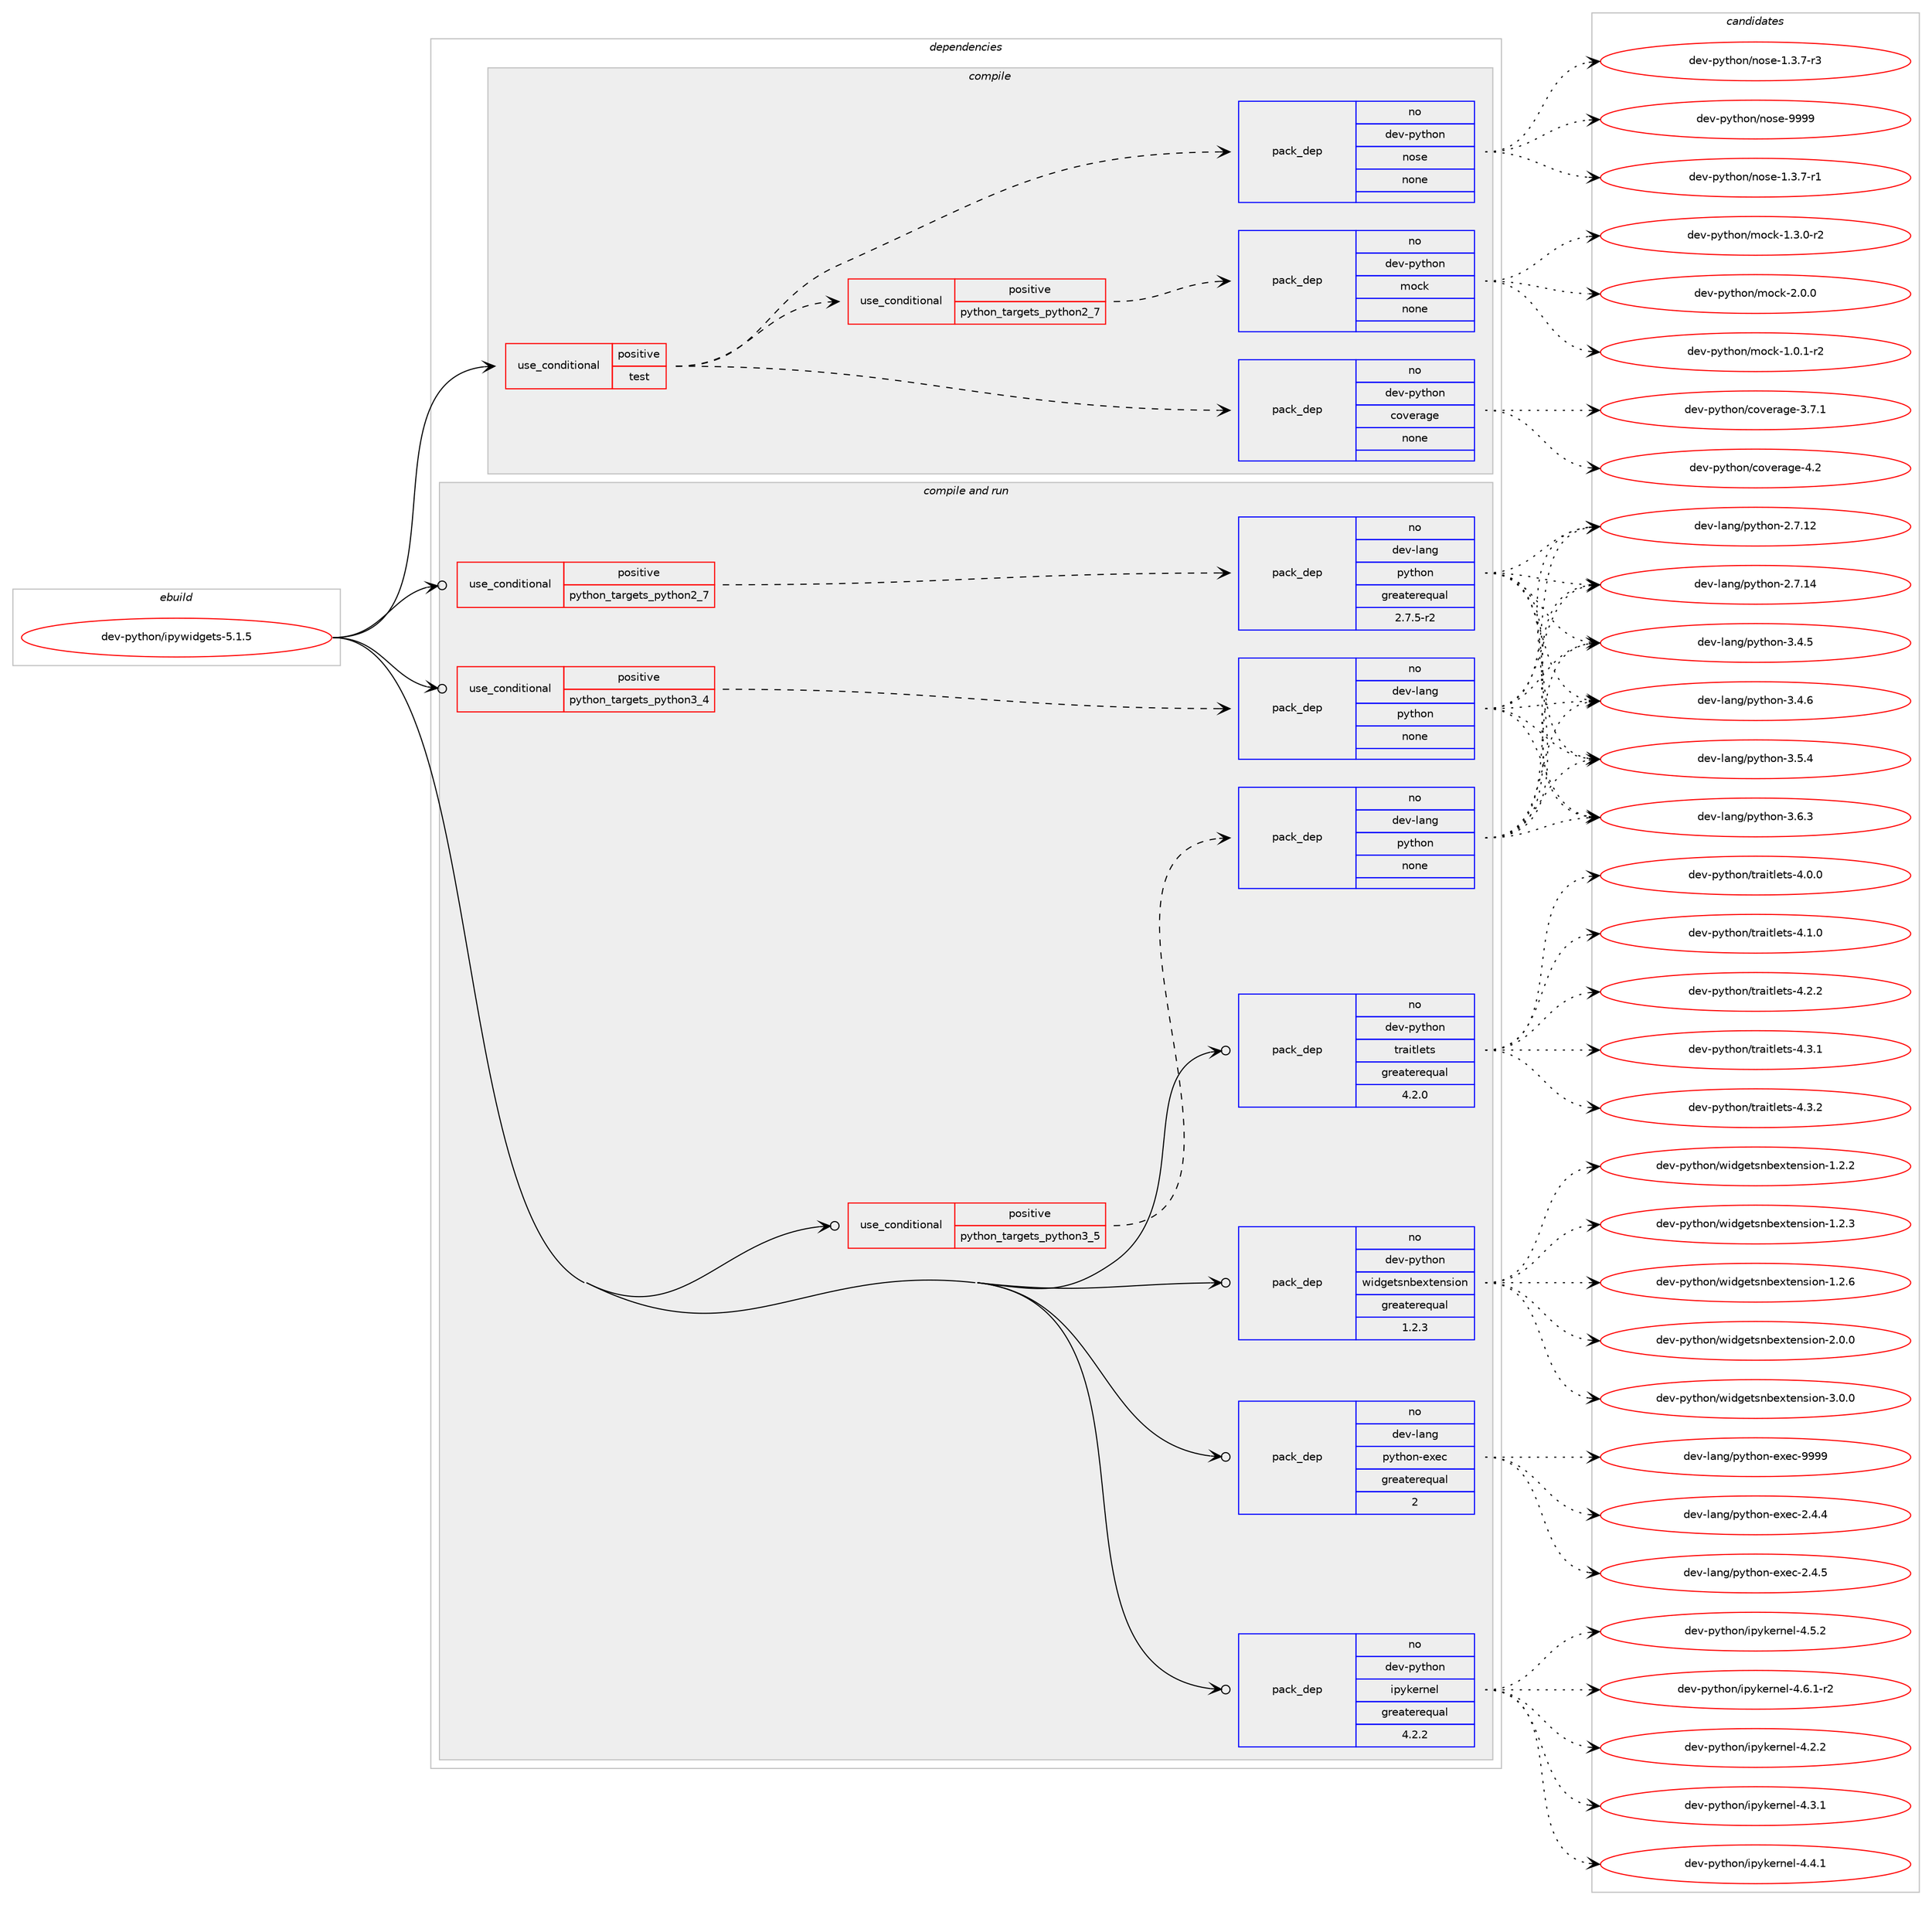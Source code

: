 digraph prolog {

# *************
# Graph options
# *************

newrank=true;
concentrate=true;
compound=true;
graph [rankdir=LR,fontname=Helvetica,fontsize=10,ranksep=1.5];#, ranksep=2.5, nodesep=0.2];
edge  [arrowhead=vee];
node  [fontname=Helvetica,fontsize=10];

# **********
# The ebuild
# **********

subgraph cluster_leftcol {
color=gray;
rank=same;
label=<<i>ebuild</i>>;
id [label="dev-python/ipywidgets-5.1.5", color=red, width=4, href="../dev-python/ipywidgets-5.1.5.svg"];
}

# ****************
# The dependencies
# ****************

subgraph cluster_midcol {
color=gray;
label=<<i>dependencies</i>>;
subgraph cluster_compile {
fillcolor="#eeeeee";
style=filled;
label=<<i>compile</i>>;
subgraph cond34175 {
dependency161984 [label=<<TABLE BORDER="0" CELLBORDER="1" CELLSPACING="0" CELLPADDING="4"><TR><TD ROWSPAN="3" CELLPADDING="10">use_conditional</TD></TR><TR><TD>positive</TD></TR><TR><TD>test</TD></TR></TABLE>>, shape=none, color=red];
subgraph cond34176 {
dependency161985 [label=<<TABLE BORDER="0" CELLBORDER="1" CELLSPACING="0" CELLPADDING="4"><TR><TD ROWSPAN="3" CELLPADDING="10">use_conditional</TD></TR><TR><TD>positive</TD></TR><TR><TD>python_targets_python2_7</TD></TR></TABLE>>, shape=none, color=red];
subgraph pack123957 {
dependency161986 [label=<<TABLE BORDER="0" CELLBORDER="1" CELLSPACING="0" CELLPADDING="4" WIDTH="220"><TR><TD ROWSPAN="6" CELLPADDING="30">pack_dep</TD></TR><TR><TD WIDTH="110">no</TD></TR><TR><TD>dev-python</TD></TR><TR><TD>mock</TD></TR><TR><TD>none</TD></TR><TR><TD></TD></TR></TABLE>>, shape=none, color=blue];
}
dependency161985:e -> dependency161986:w [weight=20,style="dashed",arrowhead="vee"];
}
dependency161984:e -> dependency161985:w [weight=20,style="dashed",arrowhead="vee"];
subgraph pack123958 {
dependency161987 [label=<<TABLE BORDER="0" CELLBORDER="1" CELLSPACING="0" CELLPADDING="4" WIDTH="220"><TR><TD ROWSPAN="6" CELLPADDING="30">pack_dep</TD></TR><TR><TD WIDTH="110">no</TD></TR><TR><TD>dev-python</TD></TR><TR><TD>nose</TD></TR><TR><TD>none</TD></TR><TR><TD></TD></TR></TABLE>>, shape=none, color=blue];
}
dependency161984:e -> dependency161987:w [weight=20,style="dashed",arrowhead="vee"];
subgraph pack123959 {
dependency161988 [label=<<TABLE BORDER="0" CELLBORDER="1" CELLSPACING="0" CELLPADDING="4" WIDTH="220"><TR><TD ROWSPAN="6" CELLPADDING="30">pack_dep</TD></TR><TR><TD WIDTH="110">no</TD></TR><TR><TD>dev-python</TD></TR><TR><TD>coverage</TD></TR><TR><TD>none</TD></TR><TR><TD></TD></TR></TABLE>>, shape=none, color=blue];
}
dependency161984:e -> dependency161988:w [weight=20,style="dashed",arrowhead="vee"];
}
id:e -> dependency161984:w [weight=20,style="solid",arrowhead="vee"];
}
subgraph cluster_compileandrun {
fillcolor="#eeeeee";
style=filled;
label=<<i>compile and run</i>>;
subgraph cond34177 {
dependency161989 [label=<<TABLE BORDER="0" CELLBORDER="1" CELLSPACING="0" CELLPADDING="4"><TR><TD ROWSPAN="3" CELLPADDING="10">use_conditional</TD></TR><TR><TD>positive</TD></TR><TR><TD>python_targets_python2_7</TD></TR></TABLE>>, shape=none, color=red];
subgraph pack123960 {
dependency161990 [label=<<TABLE BORDER="0" CELLBORDER="1" CELLSPACING="0" CELLPADDING="4" WIDTH="220"><TR><TD ROWSPAN="6" CELLPADDING="30">pack_dep</TD></TR><TR><TD WIDTH="110">no</TD></TR><TR><TD>dev-lang</TD></TR><TR><TD>python</TD></TR><TR><TD>greaterequal</TD></TR><TR><TD>2.7.5-r2</TD></TR></TABLE>>, shape=none, color=blue];
}
dependency161989:e -> dependency161990:w [weight=20,style="dashed",arrowhead="vee"];
}
id:e -> dependency161989:w [weight=20,style="solid",arrowhead="odotvee"];
subgraph cond34178 {
dependency161991 [label=<<TABLE BORDER="0" CELLBORDER="1" CELLSPACING="0" CELLPADDING="4"><TR><TD ROWSPAN="3" CELLPADDING="10">use_conditional</TD></TR><TR><TD>positive</TD></TR><TR><TD>python_targets_python3_4</TD></TR></TABLE>>, shape=none, color=red];
subgraph pack123961 {
dependency161992 [label=<<TABLE BORDER="0" CELLBORDER="1" CELLSPACING="0" CELLPADDING="4" WIDTH="220"><TR><TD ROWSPAN="6" CELLPADDING="30">pack_dep</TD></TR><TR><TD WIDTH="110">no</TD></TR><TR><TD>dev-lang</TD></TR><TR><TD>python</TD></TR><TR><TD>none</TD></TR><TR><TD></TD></TR></TABLE>>, shape=none, color=blue];
}
dependency161991:e -> dependency161992:w [weight=20,style="dashed",arrowhead="vee"];
}
id:e -> dependency161991:w [weight=20,style="solid",arrowhead="odotvee"];
subgraph cond34179 {
dependency161993 [label=<<TABLE BORDER="0" CELLBORDER="1" CELLSPACING="0" CELLPADDING="4"><TR><TD ROWSPAN="3" CELLPADDING="10">use_conditional</TD></TR><TR><TD>positive</TD></TR><TR><TD>python_targets_python3_5</TD></TR></TABLE>>, shape=none, color=red];
subgraph pack123962 {
dependency161994 [label=<<TABLE BORDER="0" CELLBORDER="1" CELLSPACING="0" CELLPADDING="4" WIDTH="220"><TR><TD ROWSPAN="6" CELLPADDING="30">pack_dep</TD></TR><TR><TD WIDTH="110">no</TD></TR><TR><TD>dev-lang</TD></TR><TR><TD>python</TD></TR><TR><TD>none</TD></TR><TR><TD></TD></TR></TABLE>>, shape=none, color=blue];
}
dependency161993:e -> dependency161994:w [weight=20,style="dashed",arrowhead="vee"];
}
id:e -> dependency161993:w [weight=20,style="solid",arrowhead="odotvee"];
subgraph pack123963 {
dependency161995 [label=<<TABLE BORDER="0" CELLBORDER="1" CELLSPACING="0" CELLPADDING="4" WIDTH="220"><TR><TD ROWSPAN="6" CELLPADDING="30">pack_dep</TD></TR><TR><TD WIDTH="110">no</TD></TR><TR><TD>dev-lang</TD></TR><TR><TD>python-exec</TD></TR><TR><TD>greaterequal</TD></TR><TR><TD>2</TD></TR></TABLE>>, shape=none, color=blue];
}
id:e -> dependency161995:w [weight=20,style="solid",arrowhead="odotvee"];
subgraph pack123964 {
dependency161996 [label=<<TABLE BORDER="0" CELLBORDER="1" CELLSPACING="0" CELLPADDING="4" WIDTH="220"><TR><TD ROWSPAN="6" CELLPADDING="30">pack_dep</TD></TR><TR><TD WIDTH="110">no</TD></TR><TR><TD>dev-python</TD></TR><TR><TD>ipykernel</TD></TR><TR><TD>greaterequal</TD></TR><TR><TD>4.2.2</TD></TR></TABLE>>, shape=none, color=blue];
}
id:e -> dependency161996:w [weight=20,style="solid",arrowhead="odotvee"];
subgraph pack123965 {
dependency161997 [label=<<TABLE BORDER="0" CELLBORDER="1" CELLSPACING="0" CELLPADDING="4" WIDTH="220"><TR><TD ROWSPAN="6" CELLPADDING="30">pack_dep</TD></TR><TR><TD WIDTH="110">no</TD></TR><TR><TD>dev-python</TD></TR><TR><TD>traitlets</TD></TR><TR><TD>greaterequal</TD></TR><TR><TD>4.2.0</TD></TR></TABLE>>, shape=none, color=blue];
}
id:e -> dependency161997:w [weight=20,style="solid",arrowhead="odotvee"];
subgraph pack123966 {
dependency161998 [label=<<TABLE BORDER="0" CELLBORDER="1" CELLSPACING="0" CELLPADDING="4" WIDTH="220"><TR><TD ROWSPAN="6" CELLPADDING="30">pack_dep</TD></TR><TR><TD WIDTH="110">no</TD></TR><TR><TD>dev-python</TD></TR><TR><TD>widgetsnbextension</TD></TR><TR><TD>greaterequal</TD></TR><TR><TD>1.2.3</TD></TR></TABLE>>, shape=none, color=blue];
}
id:e -> dependency161998:w [weight=20,style="solid",arrowhead="odotvee"];
}
subgraph cluster_run {
fillcolor="#eeeeee";
style=filled;
label=<<i>run</i>>;
}
}

# **************
# The candidates
# **************

subgraph cluster_choices {
rank=same;
color=gray;
label=<<i>candidates</i>>;

subgraph choice123957 {
color=black;
nodesep=1;
choice1001011184511212111610411111047109111991074549464846494511450 [label="dev-python/mock-1.0.1-r2", color=red, width=4,href="../dev-python/mock-1.0.1-r2.svg"];
choice1001011184511212111610411111047109111991074549465146484511450 [label="dev-python/mock-1.3.0-r2", color=red, width=4,href="../dev-python/mock-1.3.0-r2.svg"];
choice100101118451121211161041111104710911199107455046484648 [label="dev-python/mock-2.0.0", color=red, width=4,href="../dev-python/mock-2.0.0.svg"];
dependency161986:e -> choice1001011184511212111610411111047109111991074549464846494511450:w [style=dotted,weight="100"];
dependency161986:e -> choice1001011184511212111610411111047109111991074549465146484511450:w [style=dotted,weight="100"];
dependency161986:e -> choice100101118451121211161041111104710911199107455046484648:w [style=dotted,weight="100"];
}
subgraph choice123958 {
color=black;
nodesep=1;
choice10010111845112121116104111110471101111151014549465146554511449 [label="dev-python/nose-1.3.7-r1", color=red, width=4,href="../dev-python/nose-1.3.7-r1.svg"];
choice10010111845112121116104111110471101111151014549465146554511451 [label="dev-python/nose-1.3.7-r3", color=red, width=4,href="../dev-python/nose-1.3.7-r3.svg"];
choice10010111845112121116104111110471101111151014557575757 [label="dev-python/nose-9999", color=red, width=4,href="../dev-python/nose-9999.svg"];
dependency161987:e -> choice10010111845112121116104111110471101111151014549465146554511449:w [style=dotted,weight="100"];
dependency161987:e -> choice10010111845112121116104111110471101111151014549465146554511451:w [style=dotted,weight="100"];
dependency161987:e -> choice10010111845112121116104111110471101111151014557575757:w [style=dotted,weight="100"];
}
subgraph choice123959 {
color=black;
nodesep=1;
choice10010111845112121116104111110479911111810111497103101455146554649 [label="dev-python/coverage-3.7.1", color=red, width=4,href="../dev-python/coverage-3.7.1.svg"];
choice1001011184511212111610411111047991111181011149710310145524650 [label="dev-python/coverage-4.2", color=red, width=4,href="../dev-python/coverage-4.2.svg"];
dependency161988:e -> choice10010111845112121116104111110479911111810111497103101455146554649:w [style=dotted,weight="100"];
dependency161988:e -> choice1001011184511212111610411111047991111181011149710310145524650:w [style=dotted,weight="100"];
}
subgraph choice123960 {
color=black;
nodesep=1;
choice10010111845108971101034711212111610411111045504655464950 [label="dev-lang/python-2.7.12", color=red, width=4,href="../dev-lang/python-2.7.12.svg"];
choice10010111845108971101034711212111610411111045504655464952 [label="dev-lang/python-2.7.14", color=red, width=4,href="../dev-lang/python-2.7.14.svg"];
choice100101118451089711010347112121116104111110455146524653 [label="dev-lang/python-3.4.5", color=red, width=4,href="../dev-lang/python-3.4.5.svg"];
choice100101118451089711010347112121116104111110455146524654 [label="dev-lang/python-3.4.6", color=red, width=4,href="../dev-lang/python-3.4.6.svg"];
choice100101118451089711010347112121116104111110455146534652 [label="dev-lang/python-3.5.4", color=red, width=4,href="../dev-lang/python-3.5.4.svg"];
choice100101118451089711010347112121116104111110455146544651 [label="dev-lang/python-3.6.3", color=red, width=4,href="../dev-lang/python-3.6.3.svg"];
dependency161990:e -> choice10010111845108971101034711212111610411111045504655464950:w [style=dotted,weight="100"];
dependency161990:e -> choice10010111845108971101034711212111610411111045504655464952:w [style=dotted,weight="100"];
dependency161990:e -> choice100101118451089711010347112121116104111110455146524653:w [style=dotted,weight="100"];
dependency161990:e -> choice100101118451089711010347112121116104111110455146524654:w [style=dotted,weight="100"];
dependency161990:e -> choice100101118451089711010347112121116104111110455146534652:w [style=dotted,weight="100"];
dependency161990:e -> choice100101118451089711010347112121116104111110455146544651:w [style=dotted,weight="100"];
}
subgraph choice123961 {
color=black;
nodesep=1;
choice10010111845108971101034711212111610411111045504655464950 [label="dev-lang/python-2.7.12", color=red, width=4,href="../dev-lang/python-2.7.12.svg"];
choice10010111845108971101034711212111610411111045504655464952 [label="dev-lang/python-2.7.14", color=red, width=4,href="../dev-lang/python-2.7.14.svg"];
choice100101118451089711010347112121116104111110455146524653 [label="dev-lang/python-3.4.5", color=red, width=4,href="../dev-lang/python-3.4.5.svg"];
choice100101118451089711010347112121116104111110455146524654 [label="dev-lang/python-3.4.6", color=red, width=4,href="../dev-lang/python-3.4.6.svg"];
choice100101118451089711010347112121116104111110455146534652 [label="dev-lang/python-3.5.4", color=red, width=4,href="../dev-lang/python-3.5.4.svg"];
choice100101118451089711010347112121116104111110455146544651 [label="dev-lang/python-3.6.3", color=red, width=4,href="../dev-lang/python-3.6.3.svg"];
dependency161992:e -> choice10010111845108971101034711212111610411111045504655464950:w [style=dotted,weight="100"];
dependency161992:e -> choice10010111845108971101034711212111610411111045504655464952:w [style=dotted,weight="100"];
dependency161992:e -> choice100101118451089711010347112121116104111110455146524653:w [style=dotted,weight="100"];
dependency161992:e -> choice100101118451089711010347112121116104111110455146524654:w [style=dotted,weight="100"];
dependency161992:e -> choice100101118451089711010347112121116104111110455146534652:w [style=dotted,weight="100"];
dependency161992:e -> choice100101118451089711010347112121116104111110455146544651:w [style=dotted,weight="100"];
}
subgraph choice123962 {
color=black;
nodesep=1;
choice10010111845108971101034711212111610411111045504655464950 [label="dev-lang/python-2.7.12", color=red, width=4,href="../dev-lang/python-2.7.12.svg"];
choice10010111845108971101034711212111610411111045504655464952 [label="dev-lang/python-2.7.14", color=red, width=4,href="../dev-lang/python-2.7.14.svg"];
choice100101118451089711010347112121116104111110455146524653 [label="dev-lang/python-3.4.5", color=red, width=4,href="../dev-lang/python-3.4.5.svg"];
choice100101118451089711010347112121116104111110455146524654 [label="dev-lang/python-3.4.6", color=red, width=4,href="../dev-lang/python-3.4.6.svg"];
choice100101118451089711010347112121116104111110455146534652 [label="dev-lang/python-3.5.4", color=red, width=4,href="../dev-lang/python-3.5.4.svg"];
choice100101118451089711010347112121116104111110455146544651 [label="dev-lang/python-3.6.3", color=red, width=4,href="../dev-lang/python-3.6.3.svg"];
dependency161994:e -> choice10010111845108971101034711212111610411111045504655464950:w [style=dotted,weight="100"];
dependency161994:e -> choice10010111845108971101034711212111610411111045504655464952:w [style=dotted,weight="100"];
dependency161994:e -> choice100101118451089711010347112121116104111110455146524653:w [style=dotted,weight="100"];
dependency161994:e -> choice100101118451089711010347112121116104111110455146524654:w [style=dotted,weight="100"];
dependency161994:e -> choice100101118451089711010347112121116104111110455146534652:w [style=dotted,weight="100"];
dependency161994:e -> choice100101118451089711010347112121116104111110455146544651:w [style=dotted,weight="100"];
}
subgraph choice123963 {
color=black;
nodesep=1;
choice1001011184510897110103471121211161041111104510112010199455046524652 [label="dev-lang/python-exec-2.4.4", color=red, width=4,href="../dev-lang/python-exec-2.4.4.svg"];
choice1001011184510897110103471121211161041111104510112010199455046524653 [label="dev-lang/python-exec-2.4.5", color=red, width=4,href="../dev-lang/python-exec-2.4.5.svg"];
choice10010111845108971101034711212111610411111045101120101994557575757 [label="dev-lang/python-exec-9999", color=red, width=4,href="../dev-lang/python-exec-9999.svg"];
dependency161995:e -> choice1001011184510897110103471121211161041111104510112010199455046524652:w [style=dotted,weight="100"];
dependency161995:e -> choice1001011184510897110103471121211161041111104510112010199455046524653:w [style=dotted,weight="100"];
dependency161995:e -> choice10010111845108971101034711212111610411111045101120101994557575757:w [style=dotted,weight="100"];
}
subgraph choice123964 {
color=black;
nodesep=1;
choice1001011184511212111610411111047105112121107101114110101108455246504650 [label="dev-python/ipykernel-4.2.2", color=red, width=4,href="../dev-python/ipykernel-4.2.2.svg"];
choice1001011184511212111610411111047105112121107101114110101108455246514649 [label="dev-python/ipykernel-4.3.1", color=red, width=4,href="../dev-python/ipykernel-4.3.1.svg"];
choice1001011184511212111610411111047105112121107101114110101108455246524649 [label="dev-python/ipykernel-4.4.1", color=red, width=4,href="../dev-python/ipykernel-4.4.1.svg"];
choice1001011184511212111610411111047105112121107101114110101108455246534650 [label="dev-python/ipykernel-4.5.2", color=red, width=4,href="../dev-python/ipykernel-4.5.2.svg"];
choice10010111845112121116104111110471051121211071011141101011084552465446494511450 [label="dev-python/ipykernel-4.6.1-r2", color=red, width=4,href="../dev-python/ipykernel-4.6.1-r2.svg"];
dependency161996:e -> choice1001011184511212111610411111047105112121107101114110101108455246504650:w [style=dotted,weight="100"];
dependency161996:e -> choice1001011184511212111610411111047105112121107101114110101108455246514649:w [style=dotted,weight="100"];
dependency161996:e -> choice1001011184511212111610411111047105112121107101114110101108455246524649:w [style=dotted,weight="100"];
dependency161996:e -> choice1001011184511212111610411111047105112121107101114110101108455246534650:w [style=dotted,weight="100"];
dependency161996:e -> choice10010111845112121116104111110471051121211071011141101011084552465446494511450:w [style=dotted,weight="100"];
}
subgraph choice123965 {
color=black;
nodesep=1;
choice100101118451121211161041111104711611497105116108101116115455246484648 [label="dev-python/traitlets-4.0.0", color=red, width=4,href="../dev-python/traitlets-4.0.0.svg"];
choice100101118451121211161041111104711611497105116108101116115455246494648 [label="dev-python/traitlets-4.1.0", color=red, width=4,href="../dev-python/traitlets-4.1.0.svg"];
choice100101118451121211161041111104711611497105116108101116115455246504650 [label="dev-python/traitlets-4.2.2", color=red, width=4,href="../dev-python/traitlets-4.2.2.svg"];
choice100101118451121211161041111104711611497105116108101116115455246514649 [label="dev-python/traitlets-4.3.1", color=red, width=4,href="../dev-python/traitlets-4.3.1.svg"];
choice100101118451121211161041111104711611497105116108101116115455246514650 [label="dev-python/traitlets-4.3.2", color=red, width=4,href="../dev-python/traitlets-4.3.2.svg"];
dependency161997:e -> choice100101118451121211161041111104711611497105116108101116115455246484648:w [style=dotted,weight="100"];
dependency161997:e -> choice100101118451121211161041111104711611497105116108101116115455246494648:w [style=dotted,weight="100"];
dependency161997:e -> choice100101118451121211161041111104711611497105116108101116115455246504650:w [style=dotted,weight="100"];
dependency161997:e -> choice100101118451121211161041111104711611497105116108101116115455246514649:w [style=dotted,weight="100"];
dependency161997:e -> choice100101118451121211161041111104711611497105116108101116115455246514650:w [style=dotted,weight="100"];
}
subgraph choice123966 {
color=black;
nodesep=1;
choice100101118451121211161041111104711910510010310111611511098101120116101110115105111110454946504650 [label="dev-python/widgetsnbextension-1.2.2", color=red, width=4,href="../dev-python/widgetsnbextension-1.2.2.svg"];
choice100101118451121211161041111104711910510010310111611511098101120116101110115105111110454946504651 [label="dev-python/widgetsnbextension-1.2.3", color=red, width=4,href="../dev-python/widgetsnbextension-1.2.3.svg"];
choice100101118451121211161041111104711910510010310111611511098101120116101110115105111110454946504654 [label="dev-python/widgetsnbextension-1.2.6", color=red, width=4,href="../dev-python/widgetsnbextension-1.2.6.svg"];
choice100101118451121211161041111104711910510010310111611511098101120116101110115105111110455046484648 [label="dev-python/widgetsnbextension-2.0.0", color=red, width=4,href="../dev-python/widgetsnbextension-2.0.0.svg"];
choice100101118451121211161041111104711910510010310111611511098101120116101110115105111110455146484648 [label="dev-python/widgetsnbextension-3.0.0", color=red, width=4,href="../dev-python/widgetsnbextension-3.0.0.svg"];
dependency161998:e -> choice100101118451121211161041111104711910510010310111611511098101120116101110115105111110454946504650:w [style=dotted,weight="100"];
dependency161998:e -> choice100101118451121211161041111104711910510010310111611511098101120116101110115105111110454946504651:w [style=dotted,weight="100"];
dependency161998:e -> choice100101118451121211161041111104711910510010310111611511098101120116101110115105111110454946504654:w [style=dotted,weight="100"];
dependency161998:e -> choice100101118451121211161041111104711910510010310111611511098101120116101110115105111110455046484648:w [style=dotted,weight="100"];
dependency161998:e -> choice100101118451121211161041111104711910510010310111611511098101120116101110115105111110455146484648:w [style=dotted,weight="100"];
}
}

}
